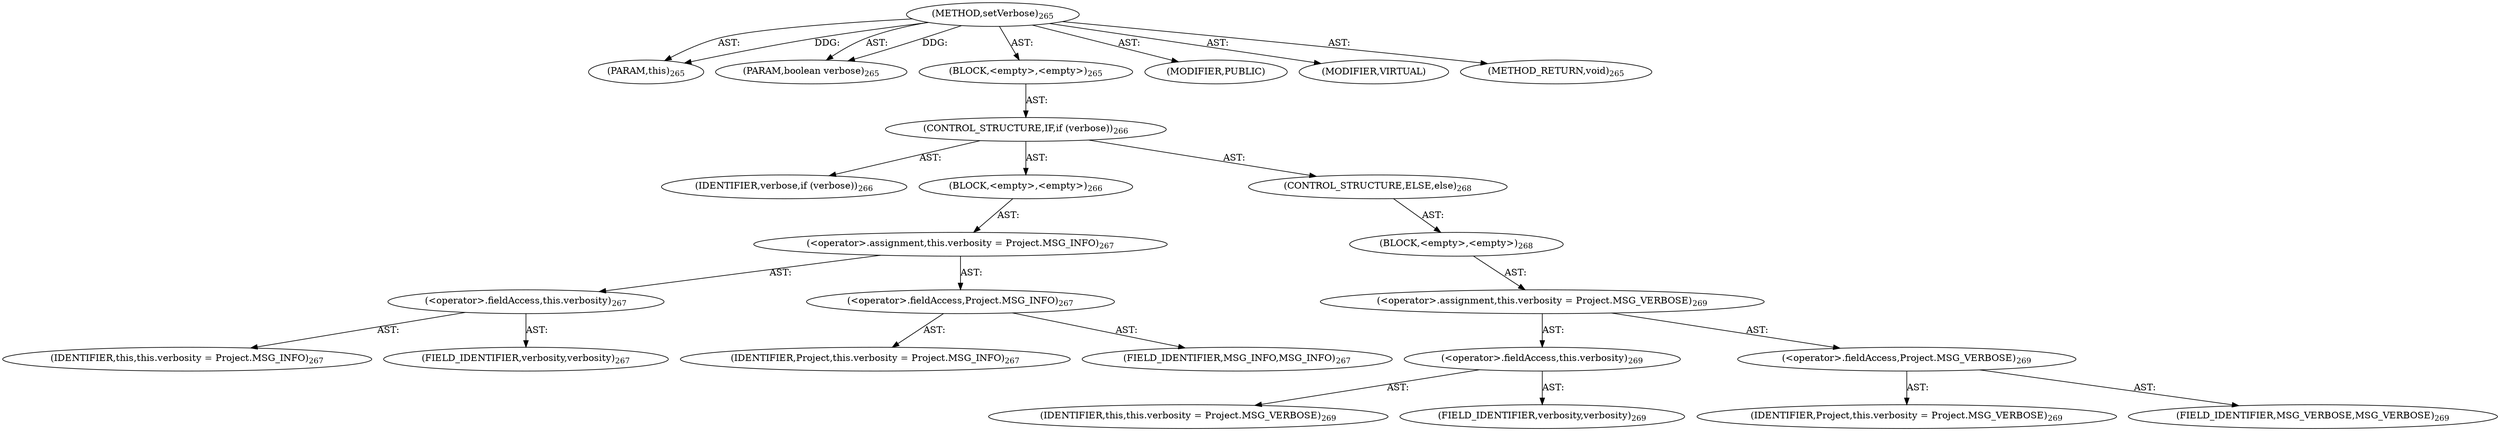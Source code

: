digraph "setVerbose" {  
"111669149711" [label = <(METHOD,setVerbose)<SUB>265</SUB>> ]
"115964116999" [label = <(PARAM,this)<SUB>265</SUB>> ]
"115964117027" [label = <(PARAM,boolean verbose)<SUB>265</SUB>> ]
"25769803791" [label = <(BLOCK,&lt;empty&gt;,&lt;empty&gt;)<SUB>265</SUB>> ]
"47244640256" [label = <(CONTROL_STRUCTURE,IF,if (verbose))<SUB>266</SUB>> ]
"68719476826" [label = <(IDENTIFIER,verbose,if (verbose))<SUB>266</SUB>> ]
"25769803792" [label = <(BLOCK,&lt;empty&gt;,&lt;empty&gt;)<SUB>266</SUB>> ]
"30064771164" [label = <(&lt;operator&gt;.assignment,this.verbosity = Project.MSG_INFO)<SUB>267</SUB>> ]
"30064771165" [label = <(&lt;operator&gt;.fieldAccess,this.verbosity)<SUB>267</SUB>> ]
"68719476743" [label = <(IDENTIFIER,this,this.verbosity = Project.MSG_INFO)<SUB>267</SUB>> ]
"55834574889" [label = <(FIELD_IDENTIFIER,verbosity,verbosity)<SUB>267</SUB>> ]
"30064771166" [label = <(&lt;operator&gt;.fieldAccess,Project.MSG_INFO)<SUB>267</SUB>> ]
"68719476827" [label = <(IDENTIFIER,Project,this.verbosity = Project.MSG_INFO)<SUB>267</SUB>> ]
"55834574890" [label = <(FIELD_IDENTIFIER,MSG_INFO,MSG_INFO)<SUB>267</SUB>> ]
"47244640257" [label = <(CONTROL_STRUCTURE,ELSE,else)<SUB>268</SUB>> ]
"25769803793" [label = <(BLOCK,&lt;empty&gt;,&lt;empty&gt;)<SUB>268</SUB>> ]
"30064771167" [label = <(&lt;operator&gt;.assignment,this.verbosity = Project.MSG_VERBOSE)<SUB>269</SUB>> ]
"30064771168" [label = <(&lt;operator&gt;.fieldAccess,this.verbosity)<SUB>269</SUB>> ]
"68719476744" [label = <(IDENTIFIER,this,this.verbosity = Project.MSG_VERBOSE)<SUB>269</SUB>> ]
"55834574891" [label = <(FIELD_IDENTIFIER,verbosity,verbosity)<SUB>269</SUB>> ]
"30064771169" [label = <(&lt;operator&gt;.fieldAccess,Project.MSG_VERBOSE)<SUB>269</SUB>> ]
"68719476828" [label = <(IDENTIFIER,Project,this.verbosity = Project.MSG_VERBOSE)<SUB>269</SUB>> ]
"55834574892" [label = <(FIELD_IDENTIFIER,MSG_VERBOSE,MSG_VERBOSE)<SUB>269</SUB>> ]
"133143986227" [label = <(MODIFIER,PUBLIC)> ]
"133143986228" [label = <(MODIFIER,VIRTUAL)> ]
"128849018895" [label = <(METHOD_RETURN,void)<SUB>265</SUB>> ]
  "111669149711" -> "115964116999"  [ label = "AST: "] 
  "111669149711" -> "115964117027"  [ label = "AST: "] 
  "111669149711" -> "25769803791"  [ label = "AST: "] 
  "111669149711" -> "133143986227"  [ label = "AST: "] 
  "111669149711" -> "133143986228"  [ label = "AST: "] 
  "111669149711" -> "128849018895"  [ label = "AST: "] 
  "25769803791" -> "47244640256"  [ label = "AST: "] 
  "47244640256" -> "68719476826"  [ label = "AST: "] 
  "47244640256" -> "25769803792"  [ label = "AST: "] 
  "47244640256" -> "47244640257"  [ label = "AST: "] 
  "25769803792" -> "30064771164"  [ label = "AST: "] 
  "30064771164" -> "30064771165"  [ label = "AST: "] 
  "30064771164" -> "30064771166"  [ label = "AST: "] 
  "30064771165" -> "68719476743"  [ label = "AST: "] 
  "30064771165" -> "55834574889"  [ label = "AST: "] 
  "30064771166" -> "68719476827"  [ label = "AST: "] 
  "30064771166" -> "55834574890"  [ label = "AST: "] 
  "47244640257" -> "25769803793"  [ label = "AST: "] 
  "25769803793" -> "30064771167"  [ label = "AST: "] 
  "30064771167" -> "30064771168"  [ label = "AST: "] 
  "30064771167" -> "30064771169"  [ label = "AST: "] 
  "30064771168" -> "68719476744"  [ label = "AST: "] 
  "30064771168" -> "55834574891"  [ label = "AST: "] 
  "30064771169" -> "68719476828"  [ label = "AST: "] 
  "30064771169" -> "55834574892"  [ label = "AST: "] 
  "111669149711" -> "115964116999"  [ label = "DDG: "] 
  "111669149711" -> "115964117027"  [ label = "DDG: "] 
}

